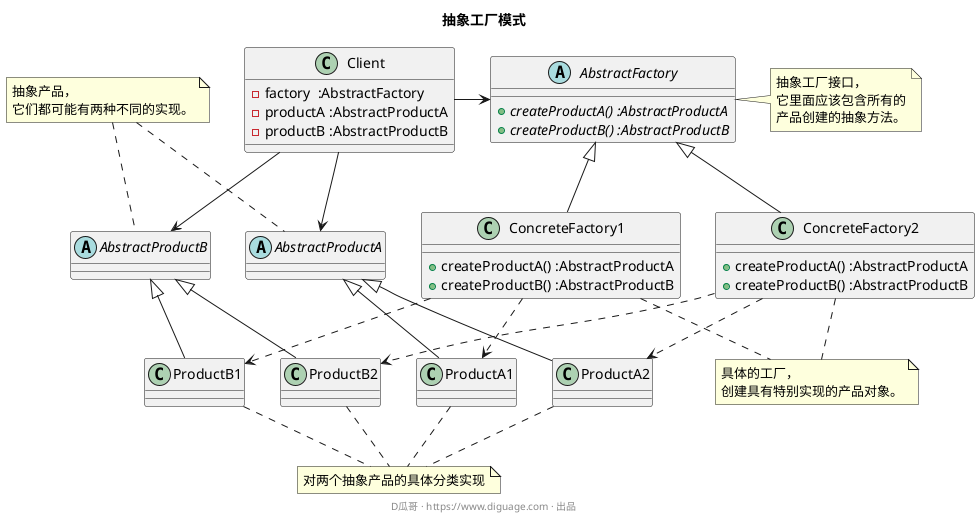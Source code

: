 @startuml
title "**抽象工厂模式**"

abstract class AbstractFactory {
  + {abstract} createProductA() :AbstractProductA
  + {abstract} createProductB() :AbstractProductB
}
note right: 抽象工厂接口，\n它里面应该包含所有的\n产品创建的抽象方法。

class ConcreteFactory1 {
  + createProductA() :AbstractProductA
  + createProductB() :AbstractProductB
}

class ConcreteFactory2 {
  + createProductA() :AbstractProductA
  + createProductB() :AbstractProductB
}

abstract class AbstractProductA

class ProductA1

class ProductA2

abstract class AbstractProductB

class ProductB1

class ProductB2

note "具体的工厂，\n创建具有特别实现的产品对象。" as cfn
'cfn .. ConcreteFactory1
'cfn .. ConcreteFactory2
ConcreteFactory1 .. cfn
ConcreteFactory2 .. cfn

note "抽象产品，\n它们都可能有两种不同的实现。" as apn

apn .. AbstractProductA
apn .. AbstractProductB

note "对两个抽象产品的具体分类实现" as cpn
ProductA1 .. cpn
ProductA2 .. cpn
ProductB1 .. cpn
ProductB2 .. cpn

class Client {
  - factory  :AbstractFactory
  - productA :AbstractProductA
  - productB :AbstractProductB
}

AbstractFactory <|-- ConcreteFactory1
AbstractFactory <|-- ConcreteFactory2

AbstractProductA <|-- ProductA1
AbstractProductA <|-- ProductA2

AbstractProductB <|-- ProductB1
AbstractProductB <|-- ProductB2

Client -right-> AbstractFactory
Client --> AbstractProductA
Client --> AbstractProductB

ConcreteFactory1 ..> ProductA1
ConcreteFactory1 ..> ProductB1

ConcreteFactory2 ..> ProductA2
ConcreteFactory2 ..> ProductB2

footer D瓜哥 · https://www.diguage.com · 出品
@enduml
